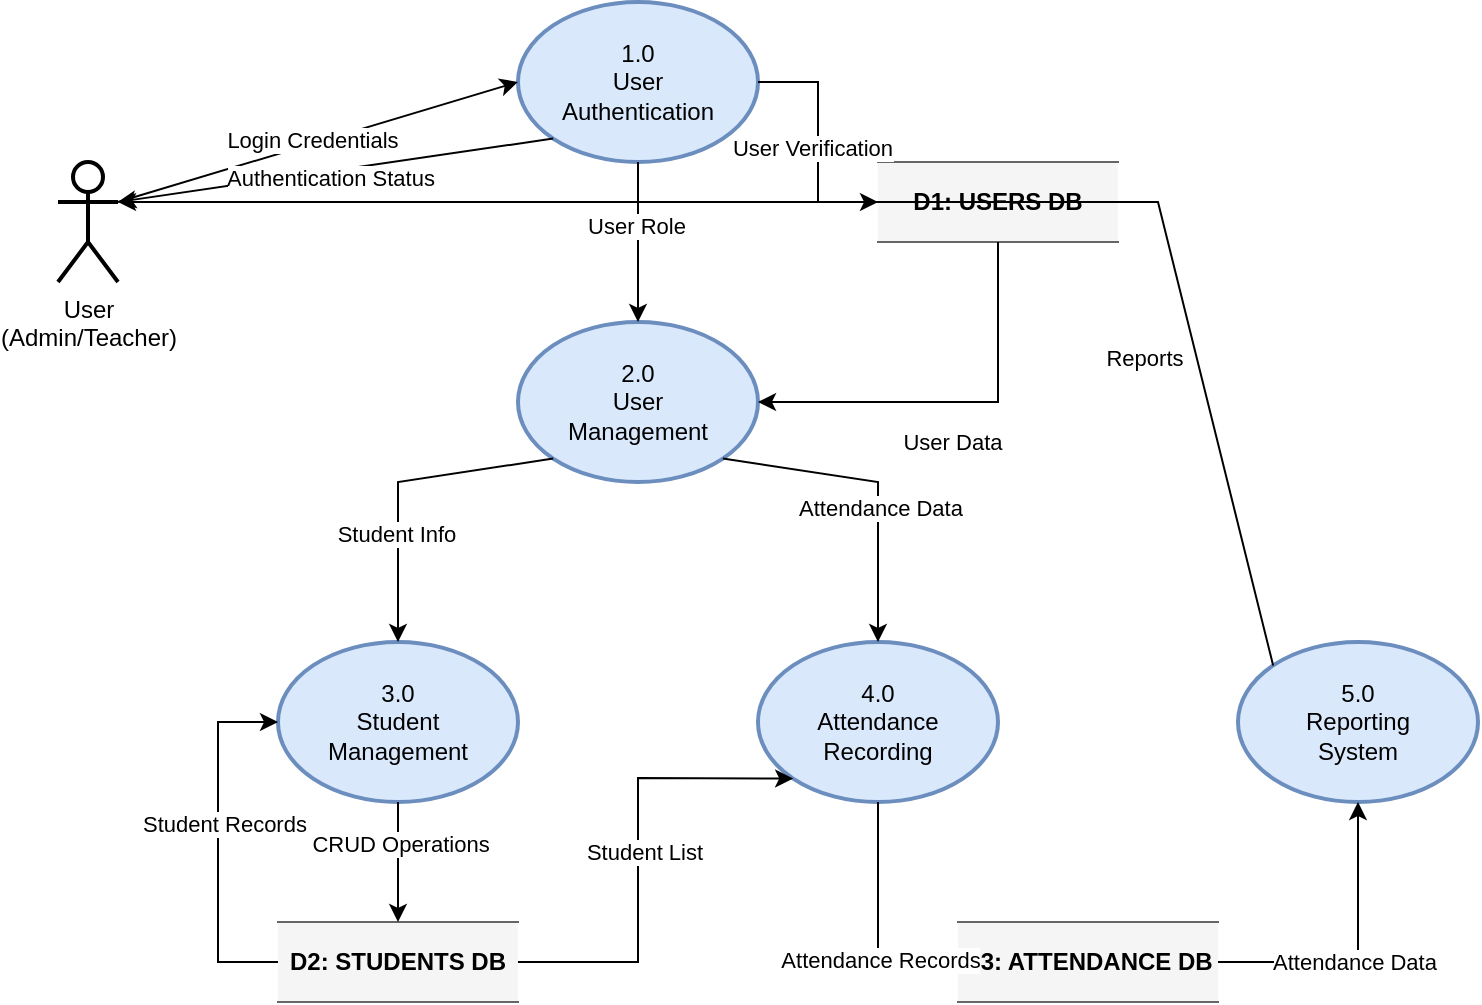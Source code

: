 <mxfile version="15.0.0">
  <diagram id="R2lEEEUBdFMjLlhIrx00" name="Level 1 DFD">
    <mxGraphModel dx="1422" dy="800" grid="1" gridSize="10" guides="1" tooltips="1" connect="1" arrows="1" fold="1" page="1" pageScale="1" pageWidth="850" pageHeight="1100" math="0" shadow="0" extFonts="Permanent Marker^https://fonts.googleapis.com/css?family=Permanent+Marker">
      <root>
        <mxCell id="0" />
        <mxCell id="1" parent="0" />
        
        <!-- User Actor -->
        <mxCell id="C-vyLk0tnHw3VtMMgP7b-12" value="User&#xa;(Admin/Teacher)" style="shape=umlActor;verticalLabelPosition=bottom;verticalAlign=top;html=1;strokeWidth=2;" parent="1" vertex="1">
          <mxGeometry x="70" y="200" width="30" height="60" as="geometry" />
        </mxCell>
        
        <!-- Process 1.0: User Authentication -->
        <mxCell id="C-vyLk0tnHw3VtMMgP7b-1" value="1.0&#xa;User&#xa;Authentication" style="ellipse;whiteSpace=wrap;html=1;fillColor=#dae8fc;strokeColor=#6c8ebf;strokeWidth=2;" parent="1" vertex="1">
          <mxGeometry x="300" y="120" width="120" height="80" as="geometry" />
        </mxCell>
        
        <!-- Process 2.0: User Management -->
        <mxCell id="C-vyLk0tnHw3VtMMgP7b-2" value="2.0&#xa;User&#xa;Management" style="ellipse;whiteSpace=wrap;html=1;fillColor=#dae8fc;strokeColor=#6c8ebf;strokeWidth=2;" parent="1" vertex="1">
          <mxGeometry x="300" y="280" width="120" height="80" as="geometry" />
        </mxCell>
        
        <!-- Process 3.0: Student Management -->
        <mxCell id="C-vyLk0tnHw3VtMMgP7b-3" value="3.0&#xa;Student&#xa;Management" style="ellipse;whiteSpace=wrap;html=1;fillColor=#dae8fc;strokeColor=#6c8ebf;strokeWidth=2;" parent="1" vertex="1">
          <mxGeometry x="180" y="440" width="120" height="80" as="geometry" />
        </mxCell>
        
        <!-- Process 4.0: Attendance Recording -->
        <mxCell id="C-vyLk0tnHw3VtMMgP7b-4" value="4.0&#xa;Attendance&#xa;Recording" style="ellipse;whiteSpace=wrap;html=1;fillColor=#dae8fc;strokeColor=#6c8ebf;strokeWidth=2;" parent="1" vertex="1">
          <mxGeometry x="420" y="440" width="120" height="80" as="geometry" />
        </mxCell>
        
        <!-- Process 5.0: Reporting System -->
        <mxCell id="C-vyLk0tnHw3VtMMgP7b-5" value="5.0&#xa;Reporting&#xa;System" style="ellipse;whiteSpace=wrap;html=1;fillColor=#dae8fc;strokeColor=#6c8ebf;strokeWidth=2;" parent="1" vertex="1">
          <mxGeometry x="660" y="440" width="120" height="80" as="geometry" />
        </mxCell>
        
        <!-- Data Store: Users DB -->
        <mxCell id="C-vyLk0tnHw3VtMMgP7b-23" value="D1: USERS DB" style="shape=partialRectangle;whiteSpace=wrap;html=1;left=0;right=0;fillColor=#f5f5f5;strokeColor=#666666;align=center;fontStyle=1" parent="1" vertex="1">
          <mxGeometry x="480" y="200" width="120" height="40" as="geometry" />
        </mxCell>
        
        <!-- Data Store: Students DB -->
        <mxCell id="C-vyLk0tnHw3VtMMgP7b-24" value="D2: STUDENTS DB" style="shape=partialRectangle;whiteSpace=wrap;html=1;left=0;right=0;fillColor=#f5f5f5;strokeColor=#666666;align=center;fontStyle=1" parent="1" vertex="1">
          <mxGeometry x="180" y="580" width="120" height="40" as="geometry" />
        </mxCell>
        
        <!-- Data Store: Attendance DB -->
        <mxCell id="C-vyLk0tnHw3VtMMgP7b-25" value="D3: ATTENDANCE DB" style="shape=partialRectangle;whiteSpace=wrap;html=1;left=0;right=0;fillColor=#f5f5f5;strokeColor=#666666;align=center;fontStyle=1" parent="1" vertex="1">
          <mxGeometry x="520" y="580" width="130" height="40" as="geometry" />
        </mxCell>
        
        <!-- Connections -->
        <!-- Login credentials from User to Authentication -->
        <mxCell id="C-vyLk0tnHw3VtMMgP7b-6" value="" style="endArrow=classic;html=1;rounded=0;exitX=1;exitY=0.333;exitDx=0;exitDy=0;exitPerimeter=0;entryX=0;entryY=0.5;entryDx=0;entryDy=0;" parent="1" source="C-vyLk0tnHw3VtMMgP7b-12" target="C-vyLk0tnHw3VtMMgP7b-1" edge="1">
          <mxGeometry width="50" height="50" relative="1" as="geometry">
            <mxPoint x="400" y="430" as="sourcePoint" />
            <mxPoint x="450" y="380" as="targetPoint" />
          </mxGeometry>
        </mxCell>
        <mxCell id="d3cuFY5F-0FRLiLZ1EFJ-1" value="Login Credentials" style="edgeLabel;html=1;align=center;verticalAlign=middle;resizable=0;points=[];" vertex="1" connectable="0" parent="C-vyLk0tnHw3VtMMgP7b-6">
          <mxGeometry x="-0.275" y="1" relative="1" as="geometry">
            <mxPoint x="25" y="-9" as="offset" />
          </mxGeometry>
        </mxCell>
        
        <!-- Authentication Status back to User -->
        <mxCell id="C-vyLk0tnHw3VtMMgP7b-7" value="" style="endArrow=classic;html=1;rounded=0;exitX=0;exitY=1;exitDx=0;exitDy=0;entryX=1;entryY=0.333;entryDx=0;entryDy=0;entryPerimeter=0;" parent="1" source="C-vyLk0tnHw3VtMMgP7b-1" target="C-vyLk0tnHw3VtMMgP7b-12" edge="1">
          <mxGeometry width="50" height="50" relative="1" as="geometry">
            <mxPoint x="400" y="430" as="sourcePoint" />
            <mxPoint x="450" y="380" as="targetPoint" />
          </mxGeometry>
        </mxCell>
        <mxCell id="d3cuFY5F-0FRLiLZ1EFJ-2" value="Authentication Status" style="edgeLabel;html=1;align=center;verticalAlign=middle;resizable=0;points=[];" vertex="1" connectable="0" parent="C-vyLk0tnHw3VtMMgP7b-7">
          <mxGeometry x="0.213" y="-1" relative="1" as="geometry">
            <mxPoint x="20" y="1" as="offset" />
          </mxGeometry>
        </mxCell>
        
        <!-- Authentication to Users DB -->
        <mxCell id="C-vyLk0tnHw3VtMMgP7b-8" value="" style="endArrow=classic;html=1;rounded=0;exitX=1;exitY=0.5;exitDx=0;exitDy=0;entryX=0;entryY=0.5;entryDx=0;entryDy=0;" parent="1" source="C-vyLk0tnHw3VtMMgP7b-1" target="C-vyLk0tnHw3VtMMgP7b-23" edge="1">
          <mxGeometry width="50" height="50" relative="1" as="geometry">
            <mxPoint x="400" y="430" as="sourcePoint" />
            <mxPoint x="450" y="380" as="targetPoint" />
            <Array as="points">
              <mxPoint x="450" y="160" />
              <mxPoint x="450" y="220" />
            </Array>
          </mxGeometry>
        </mxCell>
        <mxCell id="d3cuFY5F-0FRLiLZ1EFJ-3" value="User Verification" style="edgeLabel;html=1;align=center;verticalAlign=middle;resizable=0;points=[];" vertex="1" connectable="0" parent="C-vyLk0tnHw3VtMMgP7b-8">
          <mxGeometry x="0.053" y="-3" relative="1" as="geometry">
            <mxPoint as="offset" />
          </mxGeometry>
        </mxCell>
        
        <!-- Users DB to User Management -->
        <mxCell id="C-vyLk0tnHw3VtMMgP7b-9" value="" style="endArrow=classic;html=1;rounded=0;exitX=0.5;exitY=1;exitDx=0;exitDy=0;entryX=1;entryY=0.5;entryDx=0;entryDy=0;" parent="1" source="C-vyLk0tnHw3VtMMgP7b-23" target="C-vyLk0tnHw3VtMMgP7b-2" edge="1">
          <mxGeometry width="50" height="50" relative="1" as="geometry">
            <mxPoint x="400" y="430" as="sourcePoint" />
            <mxPoint x="450" y="380" as="targetPoint" />
            <Array as="points">
              <mxPoint x="540" y="320" />
            </Array>
          </mxGeometry>
        </mxCell>
        <mxCell id="d3cuFY5F-0FRLiLZ1EFJ-4" value="User Data" style="edgeLabel;html=1;align=center;verticalAlign=middle;resizable=0;points=[];" vertex="1" connectable="0" parent="C-vyLk0tnHw3VtMMgP7b-9">
          <mxGeometry x="-0.195" y="-2" relative="1" as="geometry">
            <mxPoint x="-23" y="22" as="offset" />
          </mxGeometry>
        </mxCell>
        
        <!-- Authentication to User Management -->
        <mxCell id="C-vyLk0tnHw3VtMMgP7b-10" value="" style="endArrow=classic;html=1;rounded=0;exitX=0.5;exitY=1;exitDx=0;exitDy=0;entryX=0.5;entryY=0;entryDx=0;entryDy=0;" parent="1" source="C-vyLk0tnHw3VtMMgP7b-1" target="C-vyLk0tnHw3VtMMgP7b-2" edge="1">
          <mxGeometry width="50" height="50" relative="1" as="geometry">
            <mxPoint x="400" y="430" as="sourcePoint" />
            <mxPoint x="450" y="380" as="targetPoint" />
          </mxGeometry>
        </mxCell>
        <mxCell id="d3cuFY5F-0FRLiLZ1EFJ-5" value="User Role" style="edgeLabel;html=1;align=center;verticalAlign=middle;resizable=0;points=[];" vertex="1" connectable="0" parent="C-vyLk0tnHw3VtMMgP7b-10">
          <mxGeometry x="-0.2" y="-1" relative="1" as="geometry">
            <mxPoint as="offset" />
          </mxGeometry>
        </mxCell>
        
        <!-- User Management to Student Management -->
        <mxCell id="C-vyLk0tnHw3VtMMgP7b-13" value="" style="endArrow=classic;html=1;rounded=0;exitX=0;exitY=1;exitDx=0;exitDy=0;entryX=0.5;entryY=0;entryDx=0;entryDy=0;" parent="1" source="C-vyLk0tnHw3VtMMgP7b-2" target="C-vyLk0tnHw3VtMMgP7b-3" edge="1">
          <mxGeometry width="50" height="50" relative="1" as="geometry">
            <mxPoint x="400" y="430" as="sourcePoint" />
            <mxPoint x="450" y="380" as="targetPoint" />
            <Array as="points">
              <mxPoint x="240" y="360" />
            </Array>
          </mxGeometry>
        </mxCell>
        <mxCell id="d3cuFY5F-0FRLiLZ1EFJ-6" value="Student Info" style="edgeLabel;html=1;align=center;verticalAlign=middle;resizable=0;points=[];" vertex="1" connectable="0" parent="C-vyLk0tnHw3VtMMgP7b-13">
          <mxGeometry x="0.314" y="-1" relative="1" as="geometry">
            <mxPoint as="offset" />
          </mxGeometry>
        </mxCell>
        
        <!-- User Management to Attendance Recording -->
        <mxCell id="C-vyLk0tnHw3VtMMgP7b-14" value="" style="endArrow=classic;html=1;rounded=0;exitX=1;exitY=1;exitDx=0;exitDy=0;entryX=0.5;entryY=0;entryDx=0;entryDy=0;" parent="1" source="C-vyLk0tnHw3VtMMgP7b-2" target="C-vyLk0tnHw3VtMMgP7b-4" edge="1">
          <mxGeometry width="50" height="50" relative="1" as="geometry">
            <mxPoint x="400" y="430" as="sourcePoint" />
            <mxPoint x="450" y="380" as="targetPoint" />
            <Array as="points">
              <mxPoint x="480" y="360" />
            </Array>
          </mxGeometry>
        </mxCell>
        <mxCell id="d3cuFY5F-0FRLiLZ1EFJ-7" value="Attendance Data" style="edgeLabel;html=1;align=center;verticalAlign=middle;resizable=0;points=[];" vertex="1" connectable="0" parent="C-vyLk0tnHw3VtMMgP7b-14">
          <mxGeometry x="0.151" y="1" relative="1" as="geometry">
            <mxPoint as="offset" />
          </mxGeometry>
        </mxCell>
        
        <!-- Student Management to Students DB -->
        <mxCell id="C-vyLk0tnHw3VtMMgP7b-16" value="" style="endArrow=classic;html=1;rounded=0;exitX=0.5;exitY=1;exitDx=0;exitDy=0;entryX=0.5;entryY=0;entryDx=0;entryDy=0;" parent="1" source="C-vyLk0tnHw3VtMMgP7b-3" target="C-vyLk0tnHw3VtMMgP7b-24" edge="1">
          <mxGeometry width="50" height="50" relative="1" as="geometry">
            <mxPoint x="400" y="430" as="sourcePoint" />
            <mxPoint x="450" y="380" as="targetPoint" />
          </mxGeometry>
        </mxCell>
        <mxCell id="d3cuFY5F-0FRLiLZ1EFJ-8" value="CRUD Operations" style="edgeLabel;html=1;align=center;verticalAlign=middle;resizable=0;points=[];" vertex="1" connectable="0" parent="C-vyLk0tnHw3VtMMgP7b-16">
          <mxGeometry x="-0.3" y="1" relative="1" as="geometry">
            <mxPoint as="offset" />
          </mxGeometry>
        </mxCell>
        
        <!-- Students DB to Student Management -->
        <mxCell id="C-vyLk0tnHw3VtMMgP7b-17" value="" style="endArrow=classic;html=1;rounded=0;exitX=0;exitY=0.5;exitDx=0;exitDy=0;entryX=0;entryY=0.5;entryDx=0;entryDy=0;" parent="1" source="C-vyLk0tnHw3VtMMgP7b-24" target="C-vyLk0tnHw3VtMMgP7b-3" edge="1">
          <mxGeometry width="50" height="50" relative="1" as="geometry">
            <mxPoint x="400" y="430" as="sourcePoint" />
            <mxPoint x="450" y="380" as="targetPoint" />
            <Array as="points">
              <mxPoint x="150" y="600" />
              <mxPoint x="150" y="480" />
            </Array>
          </mxGeometry>
        </mxCell>
        <mxCell id="d3cuFY5F-0FRLiLZ1EFJ-9" value="Student Records" style="edgeLabel;html=1;align=center;verticalAlign=middle;resizable=0;points=[];" vertex="1" connectable="0" parent="C-vyLk0tnHw3VtMMgP7b-17">
          <mxGeometry x="0.103" y="-3" relative="1" as="geometry">
            <mxPoint as="offset" />
          </mxGeometry>
        </mxCell>
        
        <!-- Students DB to Attendance Recording -->
        <mxCell id="C-vyLk0tnHw3VtMMgP7b-18" value="" style="endArrow=classic;html=1;rounded=0;exitX=1;exitY=0.5;exitDx=0;exitDy=0;entryX=0;entryY=1;entryDx=0;entryDy=0;" parent="1" source="C-vyLk0tnHw3VtMMgP7b-24" target="C-vyLk0tnHw3VtMMgP7b-4" edge="1">
          <mxGeometry width="50" height="50" relative="1" as="geometry">
            <mxPoint x="400" y="430" as="sourcePoint" />
            <mxPoint x="450" y="380" as="targetPoint" />
            <Array as="points">
              <mxPoint x="360" y="600" />
              <mxPoint x="360" y="508" />
            </Array>
          </mxGeometry>
        </mxCell>
        <mxCell id="d3cuFY5F-0FRLiLZ1EFJ-10" value="Student List" style="edgeLabel;html=1;align=center;verticalAlign=middle;resizable=0;points=[];" vertex="1" connectable="0" parent="C-vyLk0tnHw3VtMMgP7b-18">
          <mxGeometry x="0.005" y="-3" relative="1" as="geometry">
            <mxPoint as="offset" />
          </mxGeometry>
        </mxCell>
        
        <!-- Attendance Recording to Attendance DB -->
        <mxCell id="C-vyLk0tnHw3VtMMgP7b-19" value="" style="endArrow=classic;html=1;rounded=0;exitX=0.5;exitY=1;exitDx=0;exitDy=0;entryX=0;entryY=0.5;entryDx=0;entryDy=0;" parent="1" source="C-vyLk0tnHw3VtMMgP7b-4" target="C-vyLk0tnHw3VtMMgP7b-25" edge="1">
          <mxGeometry width="50" height="50" relative="1" as="geometry">
            <mxPoint x="400" y="430" as="sourcePoint" />
            <mxPoint x="450" y="380" as="targetPoint" />
            <Array as="points">
              <mxPoint x="480" y="600" />
            </Array>
          </mxGeometry>
        </mxCell>
        <mxCell id="d3cuFY5F-0FRLiLZ1EFJ-11" value="Attendance Records" style="edgeLabel;html=1;align=center;verticalAlign=middle;resizable=0;points=[];" vertex="1" connectable="0" parent="C-vyLk0tnHw3VtMMgP7b-19">
          <mxGeometry x="0.35" y="1" relative="1" as="geometry">
            <mxPoint as="offset" />
          </mxGeometry>
        </mxCell>
        
        <!-- Attendance DB to Reporting System -->
        <mxCell id="C-vyLk0tnHw3VtMMgP7b-20" value="" style="endArrow=classic;html=1;rounded=0;exitX=1;exitY=0.5;exitDx=0;exitDy=0;entryX=0.5;entryY=1;entryDx=0;entryDy=0;" parent="1" source="C-vyLk0tnHw3VtMMgP7b-25" target="C-vyLk0tnHw3VtMMgP7b-5" edge="1">
          <mxGeometry width="50" height="50" relative="1" as="geometry">
            <mxPoint x="400" y="430" as="sourcePoint" />
            <mxPoint x="450" y="380" as="targetPoint" />
            <Array as="points">
              <mxPoint x="720" y="600" />
            </Array>
          </mxGeometry>
        </mxCell>
        <mxCell id="d3cuFY5F-0FRLiLZ1EFJ-12" value="Attendance Data" style="edgeLabel;html=1;align=center;verticalAlign=middle;resizable=0;points=[];" vertex="1" connectable="0" parent="C-vyLk0tnHw3VtMMgP7b-20">
          <mxGeometry x="-0.057" y="2" relative="1" as="geometry">
            <mxPoint as="offset" />
          </mxGeometry>
        </mxCell>
        
        <!-- Reporting System to User -->
        <mxCell id="C-vyLk0tnHw3VtMMgP7b-21" value="" style="endArrow=classic;html=1;rounded=0;exitX=0;exitY=0;exitDx=0;exitDy=0;entryX=1;entryY=0.333;entryDx=0;entryDy=0;entryPerimeter=0;" parent="1" source="C-vyLk0tnHw3VtMMgP7b-5" target="C-vyLk0tnHw3VtMMgP7b-12" edge="1">
          <mxGeometry width="50" height="50" relative="1" as="geometry">
            <mxPoint x="400" y="430" as="sourcePoint" />
            <mxPoint x="450" y="380" as="targetPoint" />
            <Array as="points">
              <mxPoint x="620" y="220" />
            </Array>
          </mxGeometry>
        </mxCell>
        <mxCell id="d3cuFY5F-0FRLiLZ1EFJ-13" value="Reports" style="edgeLabel;html=1;align=center;verticalAlign=middle;resizable=0;points=[];" vertex="1" connectable="0" parent="C-vyLk0tnHw3VtMMgP7b-21">
          <mxGeometry x="-0.7" y="-3" relative="1" as="geometry">
            <mxPoint x="-40" y="-43" as="offset" />
          </mxGeometry>
        </mxCell>
      </root>
    </mxGraphModel>
  </diagram>
</mxfile> 